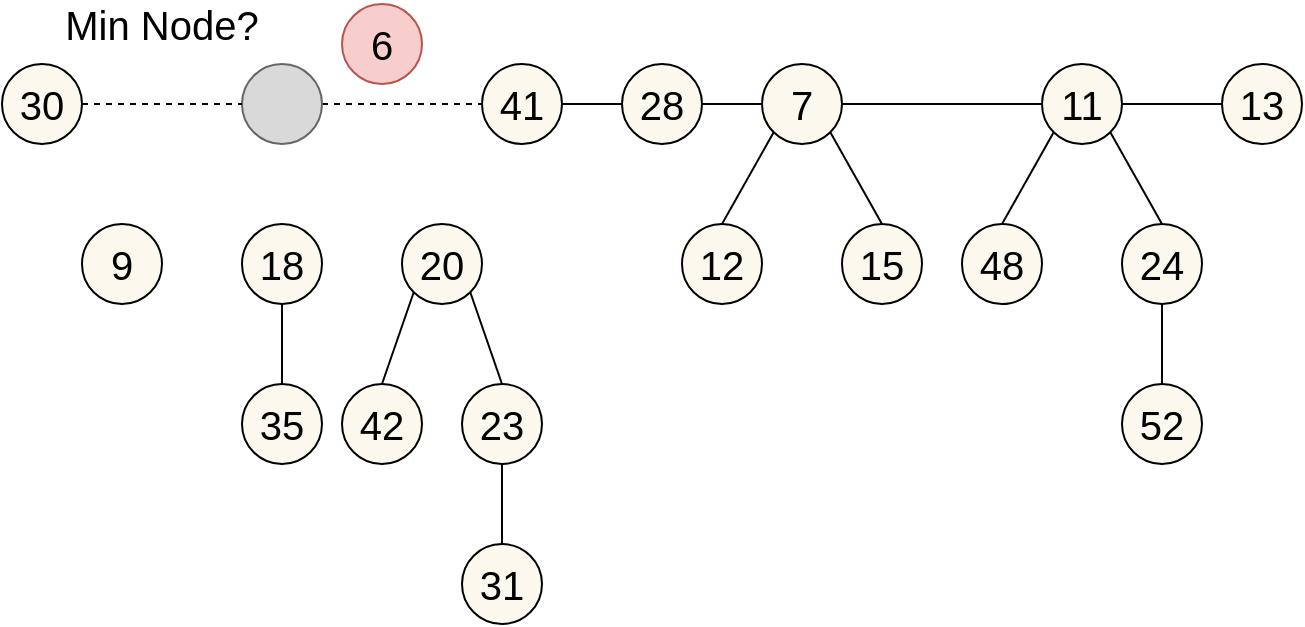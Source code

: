 <mxfile version="13.0.3" type="device"><diagram id="Bn5bFr40HY5l-_l_uHLW" name="第 1 页"><mxGraphModel dx="1024" dy="601" grid="1" gridSize="10" guides="1" tooltips="1" connect="1" arrows="1" fold="1" page="1" pageScale="1" pageWidth="827" pageHeight="1169" math="0" shadow="0"><root><mxCell id="0"/><mxCell id="1" parent="0"/><mxCell id="mephi8BlvPMv_R42au-Z-51" style="edgeStyle=none;rounded=0;orthogonalLoop=1;jettySize=auto;html=1;exitX=1;exitY=0.5;exitDx=0;exitDy=0;entryX=0;entryY=0.5;entryDx=0;entryDy=0;endArrow=none;endFill=0;strokeColor=#000000;fontSize=20;dashed=1;" parent="1" source="mephi8BlvPMv_R42au-Z-1" target="mephi8BlvPMv_R42au-Z-23" edge="1"><mxGeometry relative="1" as="geometry"/></mxCell><mxCell id="mephi8BlvPMv_R42au-Z-1" value="&lt;font style=&quot;font-size: 20px&quot;&gt;&lt;br&gt;&lt;/font&gt;" style="ellipse;whiteSpace=wrap;html=1;aspect=fixed;fillColor=#D9D9D9;strokeColor=#666666;fontColor=#333333;" parent="1" vertex="1"><mxGeometry x="120" y="120" width="40" height="40" as="geometry"/></mxCell><mxCell id="mephi8BlvPMv_R42au-Z-52" style="edgeStyle=none;rounded=0;orthogonalLoop=1;jettySize=auto;html=1;exitX=1;exitY=0.5;exitDx=0;exitDy=0;entryX=0;entryY=0.5;entryDx=0;entryDy=0;endArrow=none;endFill=0;strokeColor=#000000;fontSize=20;" parent="1" source="mephi8BlvPMv_R42au-Z-23" target="mephi8BlvPMv_R42au-Z-31" edge="1"><mxGeometry relative="1" as="geometry"/></mxCell><mxCell id="mephi8BlvPMv_R42au-Z-23" value="&lt;font style=&quot;font-size: 20px&quot;&gt;41&lt;/font&gt;" style="ellipse;whiteSpace=wrap;html=1;aspect=fixed;fillColor=#FDF8ED;" parent="1" vertex="1"><mxGeometry x="240" y="120" width="40" height="40" as="geometry"/></mxCell><mxCell id="mephi8BlvPMv_R42au-Z-24" value="&lt;font style=&quot;font-size: 20px&quot;&gt;9&lt;br&gt;&lt;/font&gt;" style="ellipse;whiteSpace=wrap;html=1;aspect=fixed;fillColor=#FDF8ED;" parent="1" vertex="1"><mxGeometry x="40" y="200" width="40" height="40" as="geometry"/></mxCell><mxCell id="mephi8BlvPMv_R42au-Z-50" style="edgeStyle=none;rounded=0;orthogonalLoop=1;jettySize=auto;html=1;exitX=0.5;exitY=1;exitDx=0;exitDy=0;entryX=0.5;entryY=0;entryDx=0;entryDy=0;endArrow=none;endFill=0;strokeColor=#000000;fontSize=20;" parent="1" source="mephi8BlvPMv_R42au-Z-25" target="mephi8BlvPMv_R42au-Z-27" edge="1"><mxGeometry relative="1" as="geometry"/></mxCell><mxCell id="mephi8BlvPMv_R42au-Z-25" value="&lt;font style=&quot;font-size: 20px&quot;&gt;18&lt;br&gt;&lt;/font&gt;" style="ellipse;whiteSpace=wrap;html=1;aspect=fixed;fillColor=#FDF8ED;" parent="1" vertex="1"><mxGeometry x="120" y="200" width="40" height="40" as="geometry"/></mxCell><mxCell id="mephi8BlvPMv_R42au-Z-47" style="edgeStyle=none;rounded=0;orthogonalLoop=1;jettySize=auto;html=1;exitX=0;exitY=1;exitDx=0;exitDy=0;entryX=0.5;entryY=0;entryDx=0;entryDy=0;endArrow=none;endFill=0;strokeColor=#000000;fontSize=20;" parent="1" source="mephi8BlvPMv_R42au-Z-26" target="mephi8BlvPMv_R42au-Z-28" edge="1"><mxGeometry relative="1" as="geometry"/></mxCell><mxCell id="mephi8BlvPMv_R42au-Z-48" style="edgeStyle=none;rounded=0;orthogonalLoop=1;jettySize=auto;html=1;exitX=1;exitY=1;exitDx=0;exitDy=0;entryX=0.5;entryY=0;entryDx=0;entryDy=0;endArrow=none;endFill=0;strokeColor=#000000;fontSize=20;" parent="1" source="mephi8BlvPMv_R42au-Z-26" target="mephi8BlvPMv_R42au-Z-29" edge="1"><mxGeometry relative="1" as="geometry"/></mxCell><mxCell id="mephi8BlvPMv_R42au-Z-26" value="&lt;font style=&quot;font-size: 20px&quot;&gt;20&lt;br&gt;&lt;/font&gt;" style="ellipse;whiteSpace=wrap;html=1;aspect=fixed;fillColor=#FDF8ED;" parent="1" vertex="1"><mxGeometry x="200" y="200" width="40" height="40" as="geometry"/></mxCell><mxCell id="mephi8BlvPMv_R42au-Z-27" value="&lt;font style=&quot;font-size: 20px&quot;&gt;35&lt;br&gt;&lt;/font&gt;" style="ellipse;whiteSpace=wrap;html=1;aspect=fixed;fillColor=#FDF8ED;" parent="1" vertex="1"><mxGeometry x="120" y="280" width="40" height="40" as="geometry"/></mxCell><mxCell id="mephi8BlvPMv_R42au-Z-28" value="&lt;font style=&quot;font-size: 20px&quot;&gt;42&lt;br&gt;&lt;/font&gt;" style="ellipse;whiteSpace=wrap;html=1;aspect=fixed;fillColor=#FDF8ED;" parent="1" vertex="1"><mxGeometry x="170" y="280" width="40" height="40" as="geometry"/></mxCell><mxCell id="mephi8BlvPMv_R42au-Z-49" style="edgeStyle=none;rounded=0;orthogonalLoop=1;jettySize=auto;html=1;exitX=0.5;exitY=1;exitDx=0;exitDy=0;entryX=0.5;entryY=0;entryDx=0;entryDy=0;endArrow=none;endFill=0;strokeColor=#000000;fontSize=20;" parent="1" source="mephi8BlvPMv_R42au-Z-29" target="mephi8BlvPMv_R42au-Z-30" edge="1"><mxGeometry relative="1" as="geometry"/></mxCell><mxCell id="mephi8BlvPMv_R42au-Z-29" value="&lt;font style=&quot;font-size: 20px&quot;&gt;23&lt;br&gt;&lt;/font&gt;" style="ellipse;whiteSpace=wrap;html=1;aspect=fixed;fillColor=#FDF8ED;" parent="1" vertex="1"><mxGeometry x="230" y="280" width="40" height="40" as="geometry"/></mxCell><mxCell id="mephi8BlvPMv_R42au-Z-30" value="&lt;font style=&quot;font-size: 20px&quot;&gt;31&lt;br&gt;&lt;/font&gt;" style="ellipse;whiteSpace=wrap;html=1;aspect=fixed;fillColor=#FDF8ED;" parent="1" vertex="1"><mxGeometry x="230" y="360" width="40" height="40" as="geometry"/></mxCell><mxCell id="mephi8BlvPMv_R42au-Z-53" style="edgeStyle=none;rounded=0;orthogonalLoop=1;jettySize=auto;html=1;exitX=1;exitY=0.5;exitDx=0;exitDy=0;entryX=0;entryY=0.5;entryDx=0;entryDy=0;endArrow=none;endFill=0;strokeColor=#000000;fontSize=20;" parent="1" source="mephi8BlvPMv_R42au-Z-31" target="mephi8BlvPMv_R42au-Z-32" edge="1"><mxGeometry relative="1" as="geometry"/></mxCell><mxCell id="mephi8BlvPMv_R42au-Z-31" value="&lt;font style=&quot;font-size: 20px&quot;&gt;28&lt;br&gt;&lt;/font&gt;" style="ellipse;whiteSpace=wrap;html=1;aspect=fixed;fillColor=#FDF8ED;" parent="1" vertex="1"><mxGeometry x="310" y="120" width="40" height="40" as="geometry"/></mxCell><mxCell id="mephi8BlvPMv_R42au-Z-54" style="edgeStyle=none;rounded=0;orthogonalLoop=1;jettySize=auto;html=1;exitX=1;exitY=0.5;exitDx=0;exitDy=0;entryX=0;entryY=0.5;entryDx=0;entryDy=0;endArrow=none;endFill=0;strokeColor=#000000;fontSize=20;" parent="1" source="mephi8BlvPMv_R42au-Z-32" target="mephi8BlvPMv_R42au-Z-35" edge="1"><mxGeometry relative="1" as="geometry"/></mxCell><mxCell id="mephi8BlvPMv_R42au-Z-57" style="edgeStyle=none;rounded=0;orthogonalLoop=1;jettySize=auto;html=1;exitX=0;exitY=1;exitDx=0;exitDy=0;entryX=0.5;entryY=0;entryDx=0;entryDy=0;endArrow=none;endFill=0;strokeColor=#000000;fontSize=20;" parent="1" source="mephi8BlvPMv_R42au-Z-32" target="mephi8BlvPMv_R42au-Z-33" edge="1"><mxGeometry relative="1" as="geometry"/></mxCell><mxCell id="mephi8BlvPMv_R42au-Z-58" style="edgeStyle=none;rounded=0;orthogonalLoop=1;jettySize=auto;html=1;exitX=1;exitY=1;exitDx=0;exitDy=0;entryX=0.5;entryY=0;entryDx=0;entryDy=0;endArrow=none;endFill=0;strokeColor=#000000;fontSize=20;" parent="1" source="mephi8BlvPMv_R42au-Z-32" target="mephi8BlvPMv_R42au-Z-34" edge="1"><mxGeometry relative="1" as="geometry"/></mxCell><mxCell id="mephi8BlvPMv_R42au-Z-32" value="&lt;font style=&quot;font-size: 20px&quot;&gt;7&lt;br&gt;&lt;/font&gt;" style="ellipse;whiteSpace=wrap;html=1;aspect=fixed;fillColor=#FDF8ED;" parent="1" vertex="1"><mxGeometry x="380" y="120" width="40" height="40" as="geometry"/></mxCell><mxCell id="mephi8BlvPMv_R42au-Z-33" value="&lt;font style=&quot;font-size: 20px&quot;&gt;12&lt;br&gt;&lt;/font&gt;" style="ellipse;whiteSpace=wrap;html=1;aspect=fixed;fillColor=#FDF8ED;" parent="1" vertex="1"><mxGeometry x="340" y="200" width="40" height="40" as="geometry"/></mxCell><mxCell id="mephi8BlvPMv_R42au-Z-34" value="&lt;font style=&quot;font-size: 20px&quot;&gt;15&lt;br&gt;&lt;/font&gt;" style="ellipse;whiteSpace=wrap;html=1;aspect=fixed;fillColor=#FDF8ED;" parent="1" vertex="1"><mxGeometry x="420" y="200" width="40" height="40" as="geometry"/></mxCell><mxCell id="mephi8BlvPMv_R42au-Z-55" style="edgeStyle=none;rounded=0;orthogonalLoop=1;jettySize=auto;html=1;exitX=1;exitY=0.5;exitDx=0;exitDy=0;entryX=0;entryY=0.5;entryDx=0;entryDy=0;endArrow=none;endFill=0;strokeColor=#000000;fontSize=20;" parent="1" source="mephi8BlvPMv_R42au-Z-35" target="mephi8BlvPMv_R42au-Z-39" edge="1"><mxGeometry relative="1" as="geometry"/></mxCell><mxCell id="mephi8BlvPMv_R42au-Z-59" style="edgeStyle=none;rounded=0;orthogonalLoop=1;jettySize=auto;html=1;exitX=0;exitY=1;exitDx=0;exitDy=0;entryX=0.5;entryY=0;entryDx=0;entryDy=0;endArrow=none;endFill=0;strokeColor=#000000;fontSize=20;" parent="1" source="mephi8BlvPMv_R42au-Z-35" target="mephi8BlvPMv_R42au-Z-36" edge="1"><mxGeometry relative="1" as="geometry"/></mxCell><mxCell id="mephi8BlvPMv_R42au-Z-60" style="edgeStyle=none;rounded=0;orthogonalLoop=1;jettySize=auto;html=1;exitX=1;exitY=1;exitDx=0;exitDy=0;entryX=0.5;entryY=0;entryDx=0;entryDy=0;endArrow=none;endFill=0;strokeColor=#000000;fontSize=20;" parent="1" source="mephi8BlvPMv_R42au-Z-35" target="mephi8BlvPMv_R42au-Z-37" edge="1"><mxGeometry relative="1" as="geometry"/></mxCell><mxCell id="mephi8BlvPMv_R42au-Z-35" value="&lt;font style=&quot;font-size: 20px&quot;&gt;11&lt;br&gt;&lt;/font&gt;" style="ellipse;whiteSpace=wrap;html=1;aspect=fixed;fillColor=#FDF8ED;" parent="1" vertex="1"><mxGeometry x="520" y="120" width="40" height="40" as="geometry"/></mxCell><mxCell id="mephi8BlvPMv_R42au-Z-36" value="&lt;font style=&quot;font-size: 20px&quot;&gt;48&lt;br&gt;&lt;/font&gt;" style="ellipse;whiteSpace=wrap;html=1;aspect=fixed;fillColor=#FDF8ED;" parent="1" vertex="1"><mxGeometry x="480" y="200" width="40" height="40" as="geometry"/></mxCell><mxCell id="mephi8BlvPMv_R42au-Z-61" style="edgeStyle=none;rounded=0;orthogonalLoop=1;jettySize=auto;html=1;exitX=0.5;exitY=1;exitDx=0;exitDy=0;entryX=0.5;entryY=0;entryDx=0;entryDy=0;endArrow=none;endFill=0;strokeColor=#000000;fontSize=20;" parent="1" source="mephi8BlvPMv_R42au-Z-37" target="mephi8BlvPMv_R42au-Z-38" edge="1"><mxGeometry relative="1" as="geometry"/></mxCell><mxCell id="mephi8BlvPMv_R42au-Z-37" value="&lt;font style=&quot;font-size: 20px&quot;&gt;24&lt;br&gt;&lt;/font&gt;" style="ellipse;whiteSpace=wrap;html=1;aspect=fixed;fillColor=#FDF8ED;" parent="1" vertex="1"><mxGeometry x="560" y="200" width="40" height="40" as="geometry"/></mxCell><mxCell id="mephi8BlvPMv_R42au-Z-38" value="&lt;font style=&quot;font-size: 20px&quot;&gt;52&lt;br&gt;&lt;/font&gt;" style="ellipse;whiteSpace=wrap;html=1;aspect=fixed;fillColor=#FDF8ED;" parent="1" vertex="1"><mxGeometry x="560" y="280" width="40" height="40" as="geometry"/></mxCell><mxCell id="mephi8BlvPMv_R42au-Z-39" value="&lt;font style=&quot;font-size: 20px&quot;&gt;13&lt;br&gt;&lt;/font&gt;" style="ellipse;whiteSpace=wrap;html=1;aspect=fixed;fillColor=#FDF8ED;" parent="1" vertex="1"><mxGeometry x="610" y="120" width="40" height="40" as="geometry"/></mxCell><mxCell id="mephi8BlvPMv_R42au-Z-62" value="Min Node?" style="text;html=1;strokeColor=none;fillColor=none;align=center;verticalAlign=middle;whiteSpace=wrap;rounded=0;fontSize=20;" parent="1" vertex="1"><mxGeometry x="20" y="90" width="120" height="20" as="geometry"/></mxCell><mxCell id="mephi8BlvPMv_R42au-Z-70" style="edgeStyle=none;rounded=0;orthogonalLoop=1;jettySize=auto;html=1;exitX=1;exitY=0.5;exitDx=0;exitDy=0;entryX=0;entryY=0.5;entryDx=0;entryDy=0;startArrow=none;startFill=0;endArrow=none;endFill=0;strokeColor=#000000;fontSize=20;dashed=1;" parent="1" source="mephi8BlvPMv_R42au-Z-68" target="mephi8BlvPMv_R42au-Z-1" edge="1"><mxGeometry relative="1" as="geometry"/></mxCell><mxCell id="mephi8BlvPMv_R42au-Z-68" value="&lt;font style=&quot;font-size: 20px&quot;&gt;30&lt;br&gt;&lt;/font&gt;" style="ellipse;whiteSpace=wrap;html=1;aspect=fixed;fillColor=#FDF8ED;strokeColor=#000000;" parent="1" vertex="1"><mxGeometry y="120" width="40" height="40" as="geometry"/></mxCell><mxCell id="m7k1I61DDLJtGhJbGZ-9-1" value="&lt;font style=&quot;font-size: 20px&quot;&gt;6&lt;br&gt;&lt;/font&gt;" style="ellipse;whiteSpace=wrap;html=1;aspect=fixed;fillColor=#f8cecc;strokeColor=#b85450;" parent="1" vertex="1"><mxGeometry x="170" y="90" width="40" height="40" as="geometry"/></mxCell></root></mxGraphModel></diagram></mxfile>